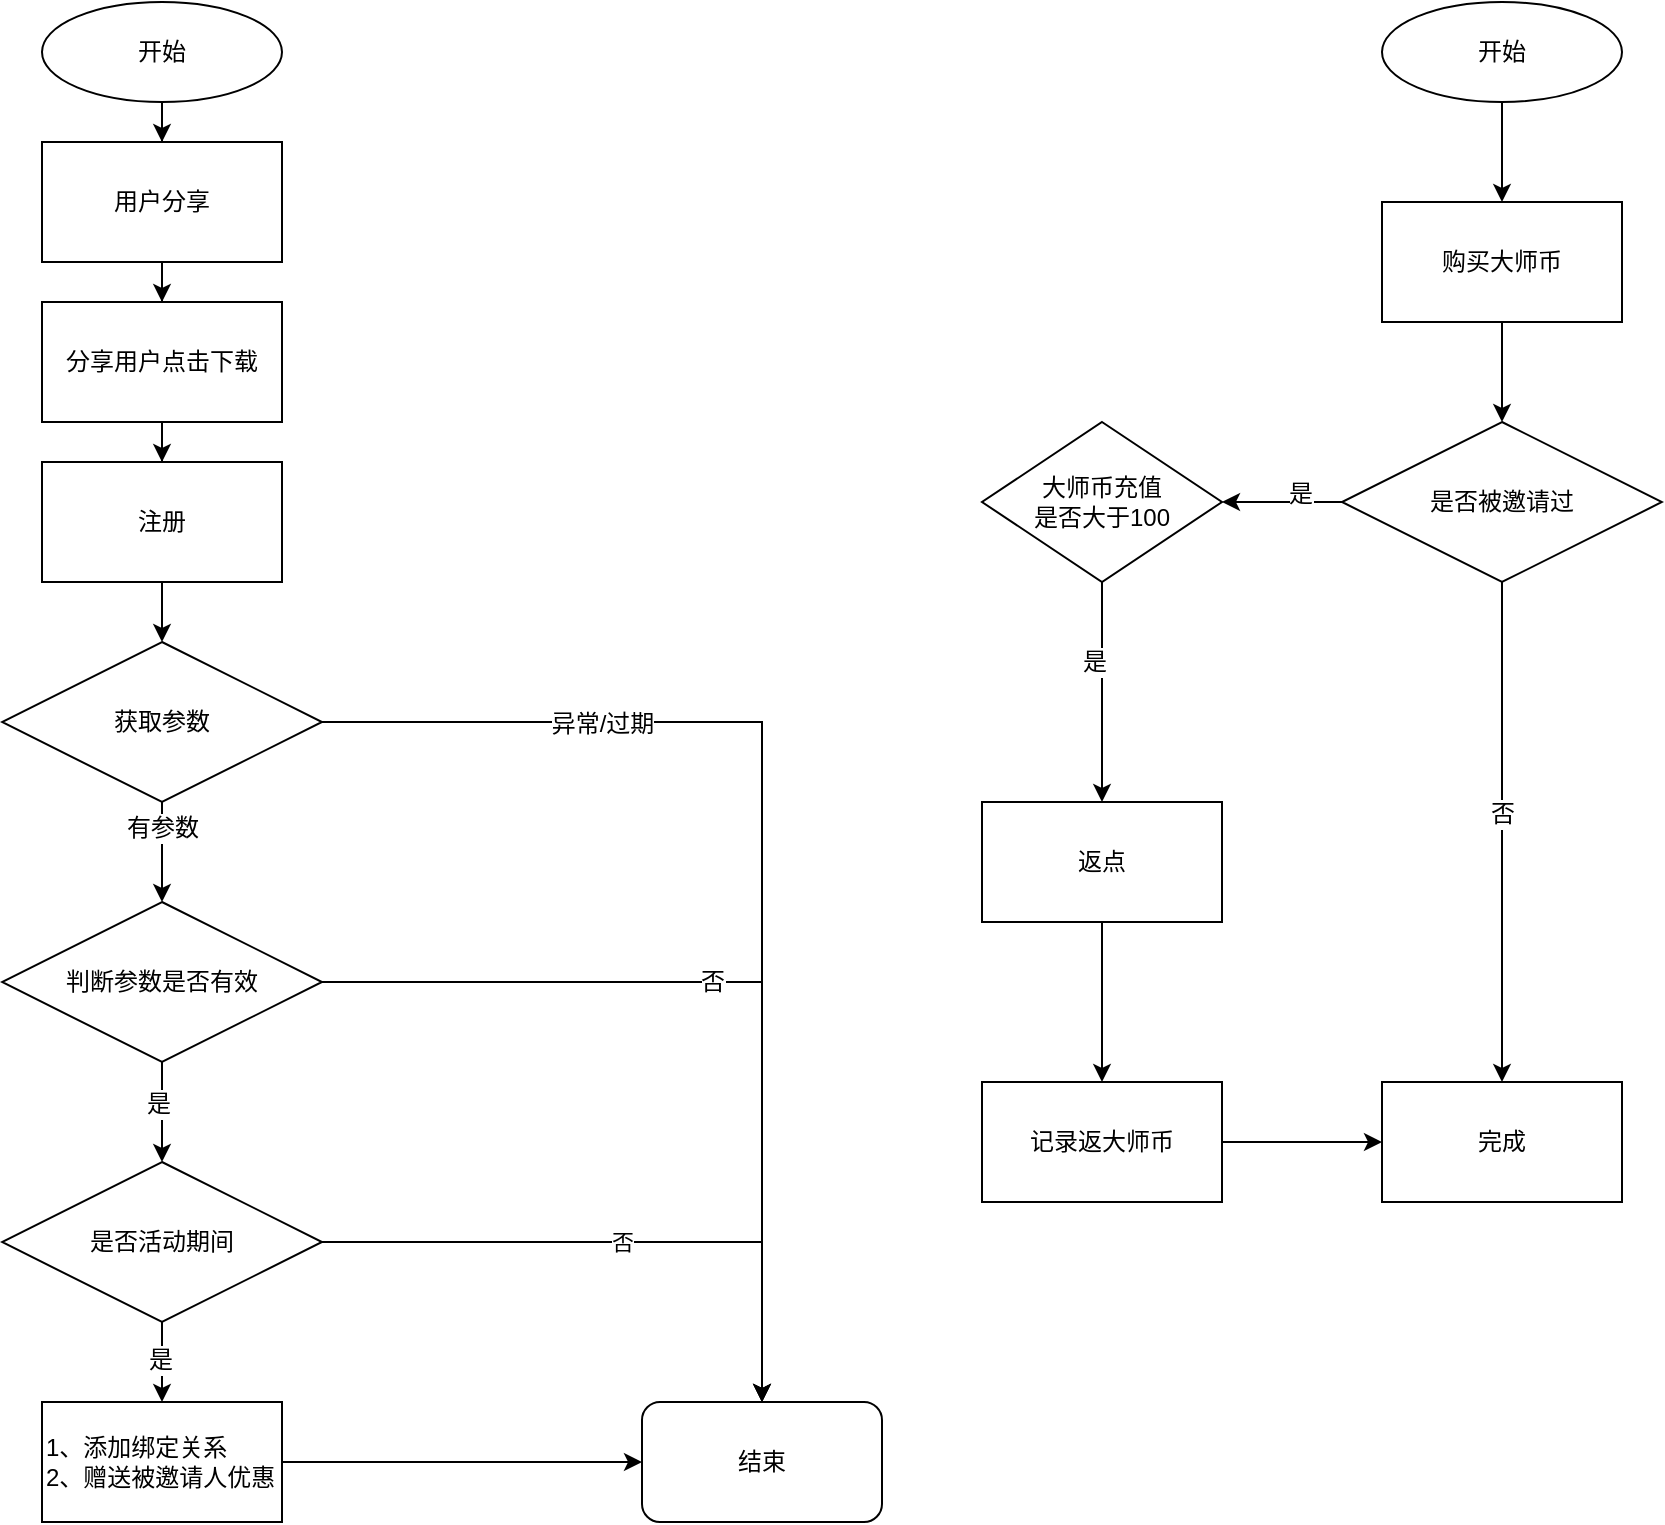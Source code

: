 <mxfile version="12.4.2" type="github" pages="1">
  <diagram id="6a731a19-8d31-9384-78a2-239565b7b9f0" name="Page-1">
    <mxGraphModel dx="1351" dy="780" grid="1" gridSize="10" guides="1" tooltips="1" connect="1" arrows="1" fold="1" page="1" pageScale="1" pageWidth="1169" pageHeight="827" background="#ffffff" math="0" shadow="0">
      <root>
        <mxCell id="0"/>
        <mxCell id="1" parent="0"/>
        <mxCell id="Xv_S4PZ5u0gkVG2HwHhl-57" value="" style="edgeStyle=orthogonalEdgeStyle;rounded=0;orthogonalLoop=1;jettySize=auto;html=1;entryX=0.5;entryY=0;entryDx=0;entryDy=0;" edge="1" parent="1" source="Xv_S4PZ5u0gkVG2HwHhl-55" target="Xv_S4PZ5u0gkVG2HwHhl-58">
          <mxGeometry relative="1" as="geometry">
            <mxPoint x="380" y="140" as="targetPoint"/>
          </mxGeometry>
        </mxCell>
        <mxCell id="Xv_S4PZ5u0gkVG2HwHhl-55" value="开始" style="ellipse;whiteSpace=wrap;html=1;" vertex="1" parent="1">
          <mxGeometry x="320" y="20" width="120" height="50" as="geometry"/>
        </mxCell>
        <mxCell id="Xv_S4PZ5u0gkVG2HwHhl-60" value="" style="edgeStyle=orthogonalEdgeStyle;rounded=0;orthogonalLoop=1;jettySize=auto;html=1;" edge="1" parent="1" source="Xv_S4PZ5u0gkVG2HwHhl-58" target="Xv_S4PZ5u0gkVG2HwHhl-59">
          <mxGeometry relative="1" as="geometry"/>
        </mxCell>
        <mxCell id="Xv_S4PZ5u0gkVG2HwHhl-58" value="用户分享" style="rounded=0;whiteSpace=wrap;html=1;" vertex="1" parent="1">
          <mxGeometry x="320" y="90" width="120" height="60" as="geometry"/>
        </mxCell>
        <mxCell id="Xv_S4PZ5u0gkVG2HwHhl-62" value="" style="edgeStyle=orthogonalEdgeStyle;rounded=0;orthogonalLoop=1;jettySize=auto;html=1;" edge="1" parent="1" source="Xv_S4PZ5u0gkVG2HwHhl-59" target="Xv_S4PZ5u0gkVG2HwHhl-76">
          <mxGeometry relative="1" as="geometry"/>
        </mxCell>
        <mxCell id="Xv_S4PZ5u0gkVG2HwHhl-59" value="分享用户点击下载" style="rounded=0;whiteSpace=wrap;html=1;" vertex="1" parent="1">
          <mxGeometry x="320" y="170" width="120" height="60" as="geometry"/>
        </mxCell>
        <mxCell id="Xv_S4PZ5u0gkVG2HwHhl-64" value="" style="edgeStyle=orthogonalEdgeStyle;rounded=0;orthogonalLoop=1;jettySize=auto;html=1;" edge="1" parent="1" source="Xv_S4PZ5u0gkVG2HwHhl-61" target="Xv_S4PZ5u0gkVG2HwHhl-88">
          <mxGeometry relative="1" as="geometry">
            <mxPoint x="740" y="720" as="targetPoint"/>
          </mxGeometry>
        </mxCell>
        <mxCell id="Xv_S4PZ5u0gkVG2HwHhl-65" value="异常/过期" style="text;html=1;align=center;verticalAlign=middle;resizable=0;points=[];;labelBackgroundColor=#ffffff;" vertex="1" connectable="0" parent="Xv_S4PZ5u0gkVG2HwHhl-64">
          <mxGeometry x="-0.05" relative="1" as="geometry">
            <mxPoint x="-80.43" y="-45.29" as="offset"/>
          </mxGeometry>
        </mxCell>
        <mxCell id="Xv_S4PZ5u0gkVG2HwHhl-68" value="" style="edgeStyle=orthogonalEdgeStyle;rounded=0;orthogonalLoop=1;jettySize=auto;html=1;" edge="1" parent="1" source="Xv_S4PZ5u0gkVG2HwHhl-61" target="Xv_S4PZ5u0gkVG2HwHhl-67">
          <mxGeometry relative="1" as="geometry"/>
        </mxCell>
        <mxCell id="Xv_S4PZ5u0gkVG2HwHhl-75" value="有参数" style="text;html=1;align=center;verticalAlign=middle;resizable=0;points=[];;labelBackgroundColor=#ffffff;" vertex="1" connectable="0" parent="Xv_S4PZ5u0gkVG2HwHhl-68">
          <mxGeometry x="-0.492" relative="1" as="geometry">
            <mxPoint as="offset"/>
          </mxGeometry>
        </mxCell>
        <mxCell id="Xv_S4PZ5u0gkVG2HwHhl-61" value="获取参数" style="rhombus;whiteSpace=wrap;html=1;" vertex="1" parent="1">
          <mxGeometry x="300" y="340" width="160" height="80" as="geometry"/>
        </mxCell>
        <mxCell id="Xv_S4PZ5u0gkVG2HwHhl-70" value="" style="edgeStyle=orthogonalEdgeStyle;rounded=0;orthogonalLoop=1;jettySize=auto;html=1;" edge="1" parent="1" source="Xv_S4PZ5u0gkVG2HwHhl-67" target="Xv_S4PZ5u0gkVG2HwHhl-88">
          <mxGeometry relative="1" as="geometry">
            <mxPoint x="740" y="720" as="targetPoint"/>
          </mxGeometry>
        </mxCell>
        <mxCell id="Xv_S4PZ5u0gkVG2HwHhl-71" value="否" style="text;html=1;align=center;verticalAlign=middle;resizable=0;points=[];;labelBackgroundColor=#ffffff;" vertex="1" connectable="0" parent="Xv_S4PZ5u0gkVG2HwHhl-70">
          <mxGeometry x="-0.096" y="-4" relative="1" as="geometry">
            <mxPoint y="-4" as="offset"/>
          </mxGeometry>
        </mxCell>
        <mxCell id="Xv_S4PZ5u0gkVG2HwHhl-73" value="" style="edgeStyle=orthogonalEdgeStyle;rounded=0;orthogonalLoop=1;jettySize=auto;html=1;" edge="1" parent="1" source="Xv_S4PZ5u0gkVG2HwHhl-67" target="Xv_S4PZ5u0gkVG2HwHhl-78">
          <mxGeometry relative="1" as="geometry">
            <mxPoint x="380" y="657" as="targetPoint"/>
          </mxGeometry>
        </mxCell>
        <mxCell id="Xv_S4PZ5u0gkVG2HwHhl-87" value="是" style="text;html=1;align=center;verticalAlign=middle;resizable=0;points=[];;labelBackgroundColor=#ffffff;" vertex="1" connectable="0" parent="Xv_S4PZ5u0gkVG2HwHhl-73">
          <mxGeometry x="-0.16" y="-2" relative="1" as="geometry">
            <mxPoint as="offset"/>
          </mxGeometry>
        </mxCell>
        <mxCell id="Xv_S4PZ5u0gkVG2HwHhl-67" value="判断参数是否有效" style="rhombus;whiteSpace=wrap;html=1;" vertex="1" parent="1">
          <mxGeometry x="300" y="470" width="160" height="80" as="geometry"/>
        </mxCell>
        <mxCell id="Xv_S4PZ5u0gkVG2HwHhl-77" value="" style="edgeStyle=orthogonalEdgeStyle;rounded=0;orthogonalLoop=1;jettySize=auto;html=1;" edge="1" parent="1" source="Xv_S4PZ5u0gkVG2HwHhl-76" target="Xv_S4PZ5u0gkVG2HwHhl-61">
          <mxGeometry relative="1" as="geometry"/>
        </mxCell>
        <mxCell id="Xv_S4PZ5u0gkVG2HwHhl-76" value="注册" style="rounded=0;whiteSpace=wrap;html=1;" vertex="1" parent="1">
          <mxGeometry x="320" y="250" width="120" height="60" as="geometry"/>
        </mxCell>
        <mxCell id="Xv_S4PZ5u0gkVG2HwHhl-80" value="否" style="edgeStyle=orthogonalEdgeStyle;rounded=0;orthogonalLoop=1;jettySize=auto;html=1;" edge="1" parent="1" source="Xv_S4PZ5u0gkVG2HwHhl-78" target="Xv_S4PZ5u0gkVG2HwHhl-88">
          <mxGeometry relative="1" as="geometry">
            <mxPoint x="740" y="720" as="targetPoint"/>
          </mxGeometry>
        </mxCell>
        <mxCell id="Xv_S4PZ5u0gkVG2HwHhl-82" value="" style="edgeStyle=orthogonalEdgeStyle;rounded=0;orthogonalLoop=1;jettySize=auto;html=1;" edge="1" parent="1" source="Xv_S4PZ5u0gkVG2HwHhl-78">
          <mxGeometry relative="1" as="geometry">
            <mxPoint x="380" y="720" as="targetPoint"/>
          </mxGeometry>
        </mxCell>
        <mxCell id="Xv_S4PZ5u0gkVG2HwHhl-86" value="是" style="text;html=1;align=center;verticalAlign=middle;resizable=0;points=[];;labelBackgroundColor=#ffffff;" vertex="1" connectable="0" parent="Xv_S4PZ5u0gkVG2HwHhl-82">
          <mxGeometry x="-0.05" y="-1" relative="1" as="geometry">
            <mxPoint as="offset"/>
          </mxGeometry>
        </mxCell>
        <mxCell id="Xv_S4PZ5u0gkVG2HwHhl-78" value="是否活动期间" style="rhombus;whiteSpace=wrap;html=1;" vertex="1" parent="1">
          <mxGeometry x="300" y="600" width="160" height="80" as="geometry"/>
        </mxCell>
        <mxCell id="Xv_S4PZ5u0gkVG2HwHhl-85" value="" style="edgeStyle=orthogonalEdgeStyle;rounded=0;orthogonalLoop=1;jettySize=auto;html=1;" edge="1" parent="1" source="Xv_S4PZ5u0gkVG2HwHhl-83" target="Xv_S4PZ5u0gkVG2HwHhl-88">
          <mxGeometry relative="1" as="geometry">
            <mxPoint x="680" y="750" as="targetPoint"/>
          </mxGeometry>
        </mxCell>
        <mxCell id="Xv_S4PZ5u0gkVG2HwHhl-83" value="1、添加绑定关系&lt;br&gt;2、赠送被邀请人优惠" style="rounded=0;whiteSpace=wrap;html=1;align=left;" vertex="1" parent="1">
          <mxGeometry x="320" y="720" width="120" height="60" as="geometry"/>
        </mxCell>
        <mxCell id="Xv_S4PZ5u0gkVG2HwHhl-88" value="结束" style="rounded=1;whiteSpace=wrap;html=1;align=center;" vertex="1" parent="1">
          <mxGeometry x="620" y="720" width="120" height="60" as="geometry"/>
        </mxCell>
        <mxCell id="Xv_S4PZ5u0gkVG2HwHhl-91" value="" style="edgeStyle=orthogonalEdgeStyle;rounded=0;orthogonalLoop=1;jettySize=auto;html=1;" edge="1" parent="1" source="Xv_S4PZ5u0gkVG2HwHhl-89" target="Xv_S4PZ5u0gkVG2HwHhl-90">
          <mxGeometry relative="1" as="geometry"/>
        </mxCell>
        <mxCell id="Xv_S4PZ5u0gkVG2HwHhl-89" value="开始" style="ellipse;whiteSpace=wrap;html=1;align=center;" vertex="1" parent="1">
          <mxGeometry x="990" y="20" width="120" height="50" as="geometry"/>
        </mxCell>
        <mxCell id="Xv_S4PZ5u0gkVG2HwHhl-93" value="" style="edgeStyle=orthogonalEdgeStyle;rounded=0;orthogonalLoop=1;jettySize=auto;html=1;" edge="1" parent="1" source="Xv_S4PZ5u0gkVG2HwHhl-90" target="Xv_S4PZ5u0gkVG2HwHhl-92">
          <mxGeometry relative="1" as="geometry"/>
        </mxCell>
        <mxCell id="Xv_S4PZ5u0gkVG2HwHhl-90" value="购买大师币" style="rounded=0;whiteSpace=wrap;html=1;align=center;" vertex="1" parent="1">
          <mxGeometry x="990" y="120" width="120" height="60" as="geometry"/>
        </mxCell>
        <mxCell id="Xv_S4PZ5u0gkVG2HwHhl-95" value="" style="edgeStyle=orthogonalEdgeStyle;rounded=0;orthogonalLoop=1;jettySize=auto;html=1;" edge="1" parent="1" source="Xv_S4PZ5u0gkVG2HwHhl-92" target="Xv_S4PZ5u0gkVG2HwHhl-94">
          <mxGeometry relative="1" as="geometry"/>
        </mxCell>
        <mxCell id="Xv_S4PZ5u0gkVG2HwHhl-96" value="否" style="text;html=1;align=center;verticalAlign=middle;resizable=0;points=[];;labelBackgroundColor=#ffffff;" vertex="1" connectable="0" parent="Xv_S4PZ5u0gkVG2HwHhl-95">
          <mxGeometry x="-0.071" relative="1" as="geometry">
            <mxPoint as="offset"/>
          </mxGeometry>
        </mxCell>
        <mxCell id="Xv_S4PZ5u0gkVG2HwHhl-99" value="" style="edgeStyle=orthogonalEdgeStyle;rounded=0;orthogonalLoop=1;jettySize=auto;html=1;" edge="1" parent="1" source="Xv_S4PZ5u0gkVG2HwHhl-92" target="Xv_S4PZ5u0gkVG2HwHhl-101">
          <mxGeometry relative="1" as="geometry">
            <mxPoint x="910" y="270" as="targetPoint"/>
          </mxGeometry>
        </mxCell>
        <mxCell id="Xv_S4PZ5u0gkVG2HwHhl-100" value="是" style="text;html=1;align=center;verticalAlign=middle;resizable=0;points=[];;labelBackgroundColor=#ffffff;" vertex="1" connectable="0" parent="Xv_S4PZ5u0gkVG2HwHhl-99">
          <mxGeometry x="-0.3" y="-4" relative="1" as="geometry">
            <mxPoint as="offset"/>
          </mxGeometry>
        </mxCell>
        <mxCell id="Xv_S4PZ5u0gkVG2HwHhl-92" value="是否被邀请过" style="rhombus;whiteSpace=wrap;html=1;align=center;" vertex="1" parent="1">
          <mxGeometry x="970" y="230" width="160" height="80" as="geometry"/>
        </mxCell>
        <mxCell id="Xv_S4PZ5u0gkVG2HwHhl-94" value="完成" style="rounded=0;whiteSpace=wrap;html=1;align=center;" vertex="1" parent="1">
          <mxGeometry x="990" y="560" width="120" height="60" as="geometry"/>
        </mxCell>
        <mxCell id="Xv_S4PZ5u0gkVG2HwHhl-103" value="" style="edgeStyle=orthogonalEdgeStyle;rounded=0;orthogonalLoop=1;jettySize=auto;html=1;" edge="1" parent="1" source="Xv_S4PZ5u0gkVG2HwHhl-101" target="Xv_S4PZ5u0gkVG2HwHhl-102">
          <mxGeometry relative="1" as="geometry"/>
        </mxCell>
        <mxCell id="Xv_S4PZ5u0gkVG2HwHhl-104" value="是" style="text;html=1;align=center;verticalAlign=middle;resizable=0;points=[];;labelBackgroundColor=#ffffff;" vertex="1" connectable="0" parent="Xv_S4PZ5u0gkVG2HwHhl-103">
          <mxGeometry x="-0.286" y="-4" relative="1" as="geometry">
            <mxPoint as="offset"/>
          </mxGeometry>
        </mxCell>
        <mxCell id="Xv_S4PZ5u0gkVG2HwHhl-101" value="大师币充值&lt;br&gt;是否大于100" style="rhombus;whiteSpace=wrap;html=1;align=center;" vertex="1" parent="1">
          <mxGeometry x="790" y="230" width="120" height="80" as="geometry"/>
        </mxCell>
        <mxCell id="Xv_S4PZ5u0gkVG2HwHhl-107" value="" style="edgeStyle=orthogonalEdgeStyle;rounded=0;orthogonalLoop=1;jettySize=auto;html=1;" edge="1" parent="1" source="Xv_S4PZ5u0gkVG2HwHhl-102" target="Xv_S4PZ5u0gkVG2HwHhl-106">
          <mxGeometry relative="1" as="geometry"/>
        </mxCell>
        <mxCell id="Xv_S4PZ5u0gkVG2HwHhl-102" value="返点" style="rounded=0;whiteSpace=wrap;html=1;align=center;" vertex="1" parent="1">
          <mxGeometry x="790" y="420" width="120" height="60" as="geometry"/>
        </mxCell>
        <mxCell id="Xv_S4PZ5u0gkVG2HwHhl-108" value="" style="edgeStyle=orthogonalEdgeStyle;rounded=0;orthogonalLoop=1;jettySize=auto;html=1;" edge="1" parent="1" source="Xv_S4PZ5u0gkVG2HwHhl-106" target="Xv_S4PZ5u0gkVG2HwHhl-94">
          <mxGeometry relative="1" as="geometry"/>
        </mxCell>
        <mxCell id="Xv_S4PZ5u0gkVG2HwHhl-106" value="记录返大师币" style="rounded=0;whiteSpace=wrap;html=1;align=center;" vertex="1" parent="1">
          <mxGeometry x="790" y="560" width="120" height="60" as="geometry"/>
        </mxCell>
      </root>
    </mxGraphModel>
  </diagram>
</mxfile>
